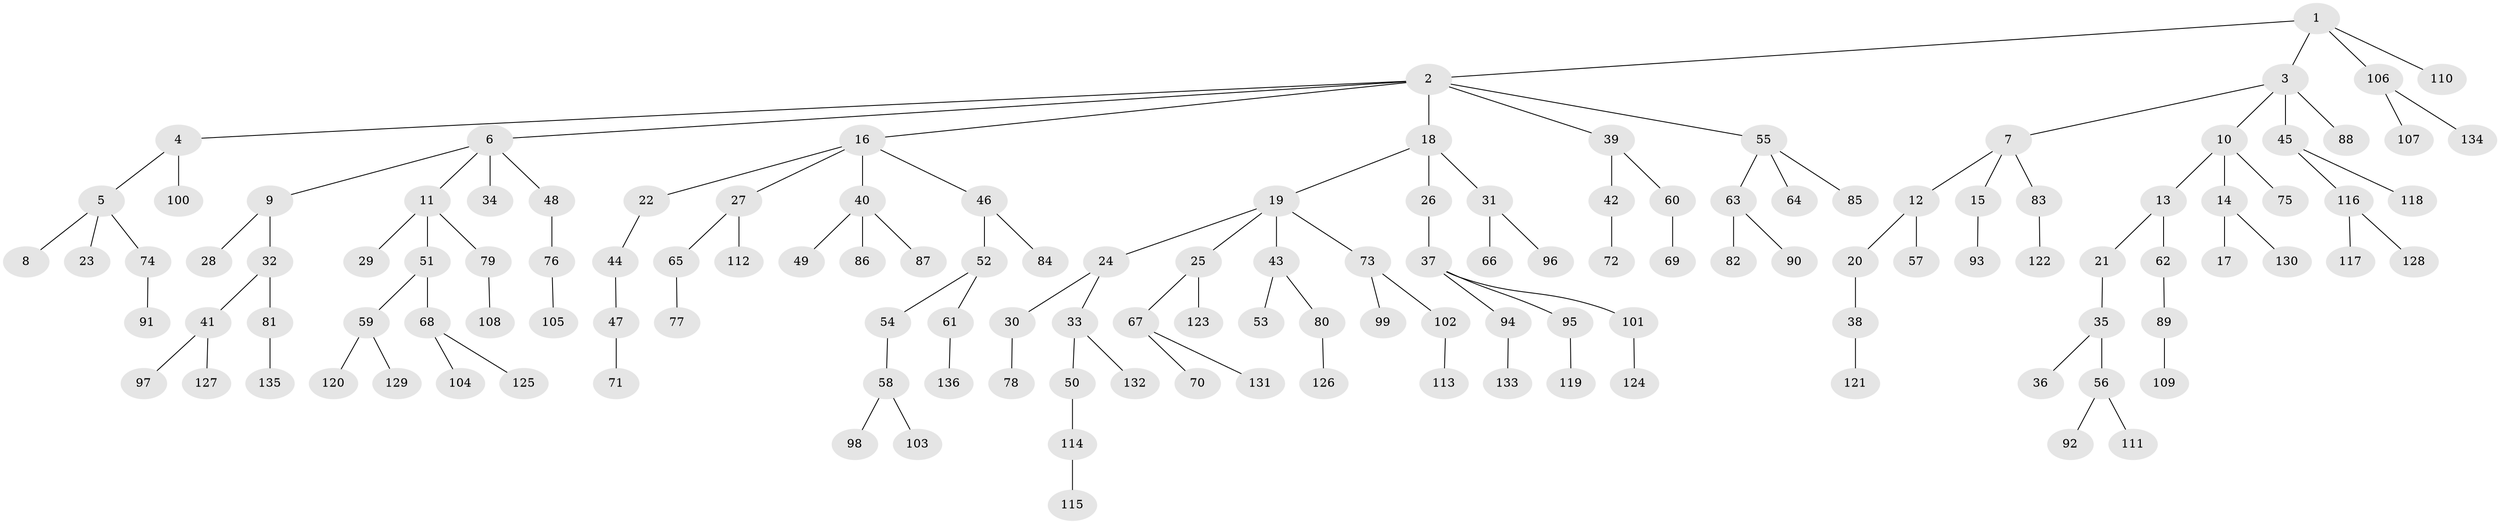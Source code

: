 // Generated by graph-tools (version 1.1) at 2025/36/03/09/25 02:36:53]
// undirected, 136 vertices, 135 edges
graph export_dot {
graph [start="1"]
  node [color=gray90,style=filled];
  1;
  2;
  3;
  4;
  5;
  6;
  7;
  8;
  9;
  10;
  11;
  12;
  13;
  14;
  15;
  16;
  17;
  18;
  19;
  20;
  21;
  22;
  23;
  24;
  25;
  26;
  27;
  28;
  29;
  30;
  31;
  32;
  33;
  34;
  35;
  36;
  37;
  38;
  39;
  40;
  41;
  42;
  43;
  44;
  45;
  46;
  47;
  48;
  49;
  50;
  51;
  52;
  53;
  54;
  55;
  56;
  57;
  58;
  59;
  60;
  61;
  62;
  63;
  64;
  65;
  66;
  67;
  68;
  69;
  70;
  71;
  72;
  73;
  74;
  75;
  76;
  77;
  78;
  79;
  80;
  81;
  82;
  83;
  84;
  85;
  86;
  87;
  88;
  89;
  90;
  91;
  92;
  93;
  94;
  95;
  96;
  97;
  98;
  99;
  100;
  101;
  102;
  103;
  104;
  105;
  106;
  107;
  108;
  109;
  110;
  111;
  112;
  113;
  114;
  115;
  116;
  117;
  118;
  119;
  120;
  121;
  122;
  123;
  124;
  125;
  126;
  127;
  128;
  129;
  130;
  131;
  132;
  133;
  134;
  135;
  136;
  1 -- 2;
  1 -- 3;
  1 -- 106;
  1 -- 110;
  2 -- 4;
  2 -- 6;
  2 -- 16;
  2 -- 18;
  2 -- 39;
  2 -- 55;
  3 -- 7;
  3 -- 10;
  3 -- 45;
  3 -- 88;
  4 -- 5;
  4 -- 100;
  5 -- 8;
  5 -- 23;
  5 -- 74;
  6 -- 9;
  6 -- 11;
  6 -- 34;
  6 -- 48;
  7 -- 12;
  7 -- 15;
  7 -- 83;
  9 -- 28;
  9 -- 32;
  10 -- 13;
  10 -- 14;
  10 -- 75;
  11 -- 29;
  11 -- 51;
  11 -- 79;
  12 -- 20;
  12 -- 57;
  13 -- 21;
  13 -- 62;
  14 -- 17;
  14 -- 130;
  15 -- 93;
  16 -- 22;
  16 -- 27;
  16 -- 40;
  16 -- 46;
  18 -- 19;
  18 -- 26;
  18 -- 31;
  19 -- 24;
  19 -- 25;
  19 -- 43;
  19 -- 73;
  20 -- 38;
  21 -- 35;
  22 -- 44;
  24 -- 30;
  24 -- 33;
  25 -- 67;
  25 -- 123;
  26 -- 37;
  27 -- 65;
  27 -- 112;
  30 -- 78;
  31 -- 66;
  31 -- 96;
  32 -- 41;
  32 -- 81;
  33 -- 50;
  33 -- 132;
  35 -- 36;
  35 -- 56;
  37 -- 94;
  37 -- 95;
  37 -- 101;
  38 -- 121;
  39 -- 42;
  39 -- 60;
  40 -- 49;
  40 -- 86;
  40 -- 87;
  41 -- 97;
  41 -- 127;
  42 -- 72;
  43 -- 53;
  43 -- 80;
  44 -- 47;
  45 -- 116;
  45 -- 118;
  46 -- 52;
  46 -- 84;
  47 -- 71;
  48 -- 76;
  50 -- 114;
  51 -- 59;
  51 -- 68;
  52 -- 54;
  52 -- 61;
  54 -- 58;
  55 -- 63;
  55 -- 64;
  55 -- 85;
  56 -- 92;
  56 -- 111;
  58 -- 98;
  58 -- 103;
  59 -- 120;
  59 -- 129;
  60 -- 69;
  61 -- 136;
  62 -- 89;
  63 -- 82;
  63 -- 90;
  65 -- 77;
  67 -- 70;
  67 -- 131;
  68 -- 104;
  68 -- 125;
  73 -- 99;
  73 -- 102;
  74 -- 91;
  76 -- 105;
  79 -- 108;
  80 -- 126;
  81 -- 135;
  83 -- 122;
  89 -- 109;
  94 -- 133;
  95 -- 119;
  101 -- 124;
  102 -- 113;
  106 -- 107;
  106 -- 134;
  114 -- 115;
  116 -- 117;
  116 -- 128;
}
